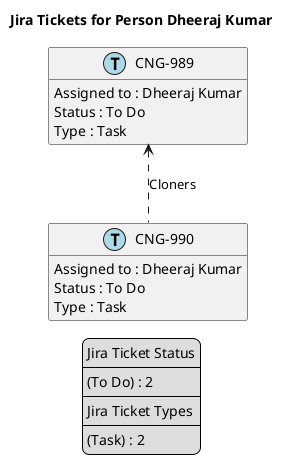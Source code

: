 @startuml
'https://plantuml.com/class-diagram

' GENERATE CLASS DIAGRAM ===========
' Generated at    : Thu Apr 18 11:01:10 CEST 2024

title Jira Tickets for Person Dheeraj Kumar
hide empty members

legend
Jira Ticket Status
----
(To Do) : 2
----
Jira Ticket Types
----
(Task) : 2
end legend


' Tickets =======
class "CNG-989" << (T,lightblue) >> {
  Assigned to : Dheeraj Kumar
  Status : To Do
  Type : Task
}

class "CNG-990" << (T,lightblue) >> {
  Assigned to : Dheeraj Kumar
  Status : To Do
  Type : Task
}



' Links =======
"CNG-989" <.. "CNG-990" : Cloners


@enduml
